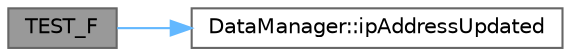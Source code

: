 digraph "TEST_F"
{
 // LATEX_PDF_SIZE
  bgcolor="transparent";
  edge [fontname=Helvetica,fontsize=10,labelfontname=Helvetica,labelfontsize=10];
  node [fontname=Helvetica,fontsize=10,shape=box,height=0.2,width=0.4];
  rankdir="LR";
  Node1 [id="Node000001",label="TEST_F",height=0.2,width=0.4,color="gray40", fillcolor="grey60", style="filled", fontcolor="black",tooltip="Ensures that the DataManager forwards IP address data to the SystemDataManager."];
  Node1 -> Node2 [id="edge1_Node000001_Node000002",color="steelblue1",style="solid",tooltip=" "];
  Node2 [id="Node000002",label="DataManager::ipAddressUpdated",height=0.2,width=0.4,color="grey40", fillcolor="white", style="filled",URL="$classDataManager.html#a7914f411b3504726cedc754854019f66",tooltip=" "];
}
